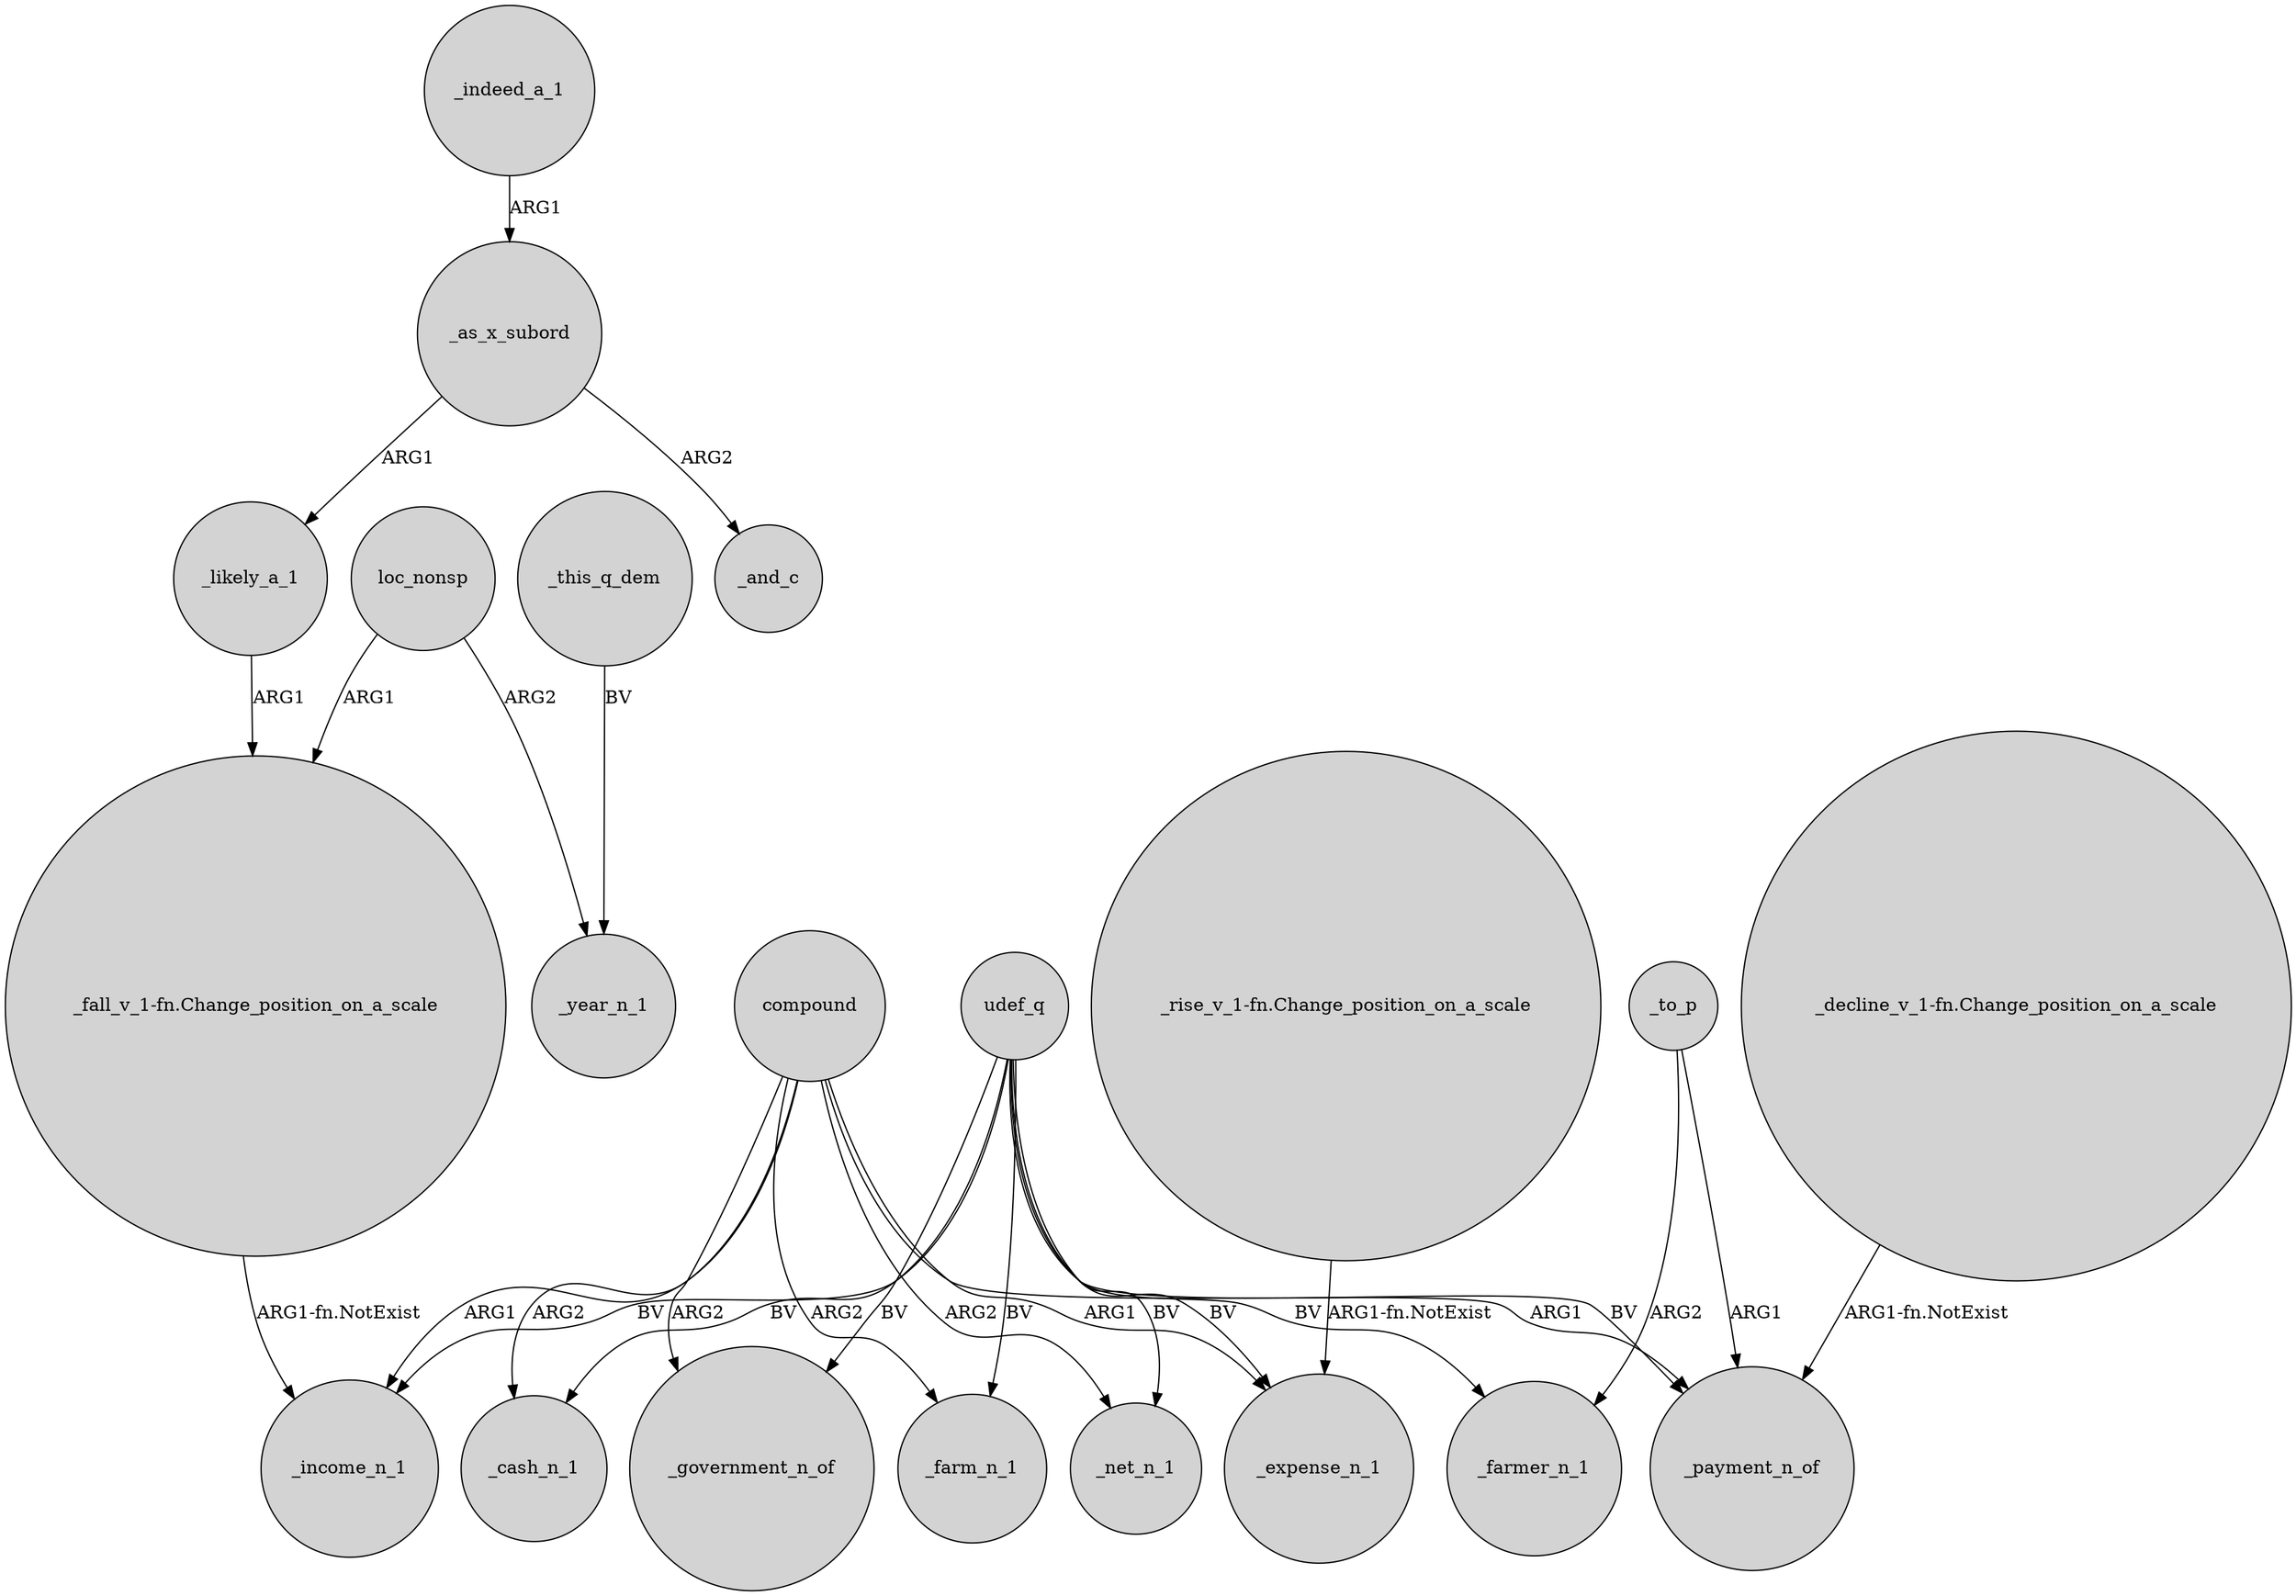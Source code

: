 digraph {
	node [shape=circle style=filled]
	udef_q -> _expense_n_1 [label=BV]
	"_fall_v_1-fn.Change_position_on_a_scale" -> _income_n_1 [label="ARG1-fn.NotExist"]
	compound -> _expense_n_1 [label=ARG1]
	compound -> _income_n_1 [label=ARG1]
	compound -> _government_n_of [label=ARG2]
	udef_q -> _government_n_of [label=BV]
	udef_q -> _cash_n_1 [label=BV]
	loc_nonsp -> "_fall_v_1-fn.Change_position_on_a_scale" [label=ARG1]
	"_decline_v_1-fn.Change_position_on_a_scale" -> _payment_n_of [label="ARG1-fn.NotExist"]
	udef_q -> _payment_n_of [label=BV]
	_to_p -> _payment_n_of [label=ARG1]
	compound -> _net_n_1 [label=ARG2]
	_as_x_subord -> _and_c [label=ARG2]
	compound -> _payment_n_of [label=ARG1]
	loc_nonsp -> _year_n_1 [label=ARG2]
	_indeed_a_1 -> _as_x_subord [label=ARG1]
	_to_p -> _farmer_n_1 [label=ARG2]
	_as_x_subord -> _likely_a_1 [label=ARG1]
	compound -> _farm_n_1 [label=ARG2]
	udef_q -> _farmer_n_1 [label=BV]
	udef_q -> _net_n_1 [label=BV]
	compound -> _cash_n_1 [label=ARG2]
	"_rise_v_1-fn.Change_position_on_a_scale" -> _expense_n_1 [label="ARG1-fn.NotExist"]
	udef_q -> _farm_n_1 [label=BV]
	_likely_a_1 -> "_fall_v_1-fn.Change_position_on_a_scale" [label=ARG1]
	udef_q -> _income_n_1 [label=BV]
	_this_q_dem -> _year_n_1 [label=BV]
}
